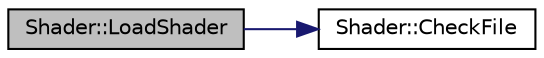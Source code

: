 digraph "Shader::LoadShader"
{
  edge [fontname="Helvetica",fontsize="10",labelfontname="Helvetica",labelfontsize="10"];
  node [fontname="Helvetica",fontsize="10",shape=record];
  rankdir="LR";
  Node1 [label="Shader::LoadShader",height=0.2,width=0.4,color="black", fillcolor="grey75", style="filled" fontcolor="black"];
  Node1 -> Node2 [color="midnightblue",fontsize="10",style="solid",fontname="Helvetica"];
  Node2 [label="Shader::CheckFile",height=0.2,width=0.4,color="black", fillcolor="white", style="filled",URL="$class_shader.html#a48af0aa9bfbc97065911af84b6bb2c10",tooltip="Check file. "];
}
